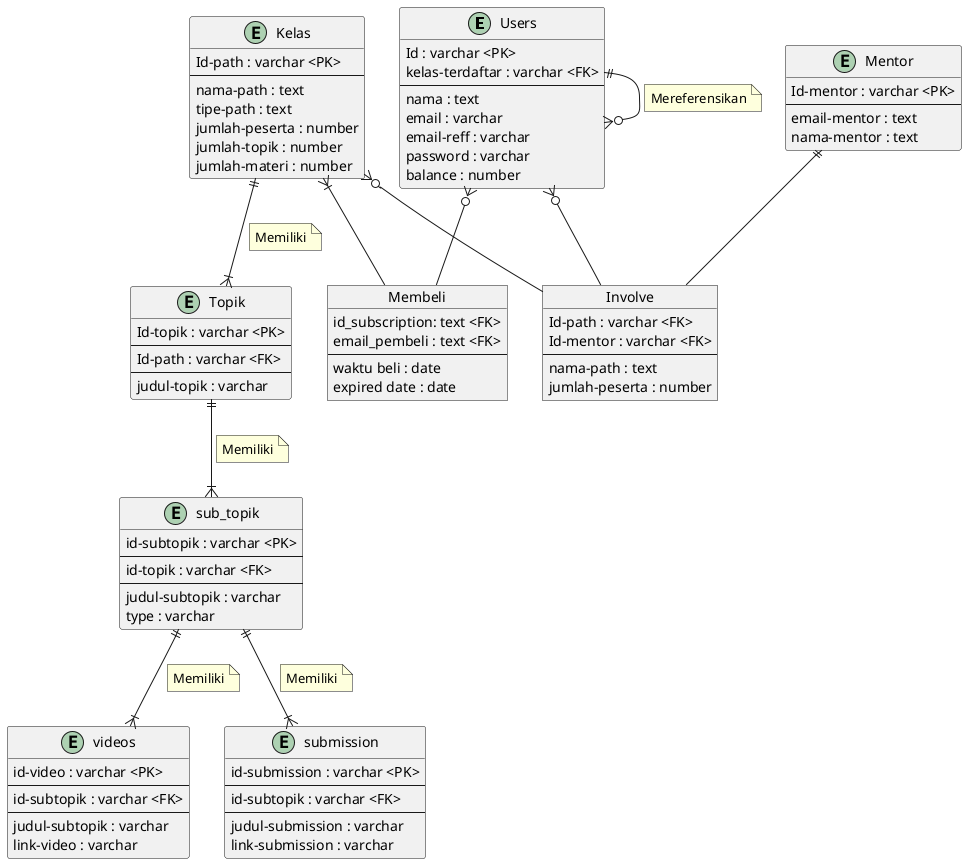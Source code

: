 @startuml

entity Users {
    Id : varchar <PK>
    kelas-terdaftar : varchar <FK>
    --
    nama : text
    email : varchar
    email-reff : varchar
    password : varchar
    balance : number
}

entity Kelas {
    Id-path : varchar <PK>
    --
    nama-path : text
    tipe-path : text
    jumlah-peserta : number
    jumlah-topik : number
    jumlah-materi : number
}

entity Mentor {
    Id-mentor : varchar <PK>
    --
    email-mentor : text
    nama-mentor : text
}

entity Topik {
    Id-topik : varchar <PK>
    --
    Id-path : varchar <FK>
    --
    judul-topik : varchar
}

entity sub_topik {
    id-subtopik : varchar <PK>
    --
    id-topik : varchar <FK>
    --
    judul-subtopik : varchar
    type : varchar
}

entity videos {
    id-video : varchar <PK>
    --
    id-subtopik : varchar <FK>
    --
    judul-subtopik : varchar
    link-video : varchar
}

entity submission {
    id-submission : varchar <PK>
    --
    id-subtopik : varchar <FK>
    --
    judul-submission : varchar
    link-submission : varchar
}

object Membeli {
    id_subscription: text <FK>
    email_pembeli : text <FK>
    --
    waktu beli : date
    expired date : date
}

object Involve {
    Id-path : varchar <FK>
    Id-mentor : varchar <FK>
    --
    nama-path : text
    jumlah-peserta : number
}

Users }o-- Involve
Mentor ||-- Involve
Kelas }o-- Involve

Users }o-- Membeli
Kelas }|-- Membeli


Kelas ||--|{ Topik
note on link
    Memiliki
end note

Topik ||--|{ sub_topik
note on link
    Memiliki
end note

sub_topik ||--|{ videos
note on link
    Memiliki
end note

sub_topik ||--|{ submission
note on link
    Memiliki
end note


Users ||--o{ Users
note on link
    Mereferensikan
end note



@enduml